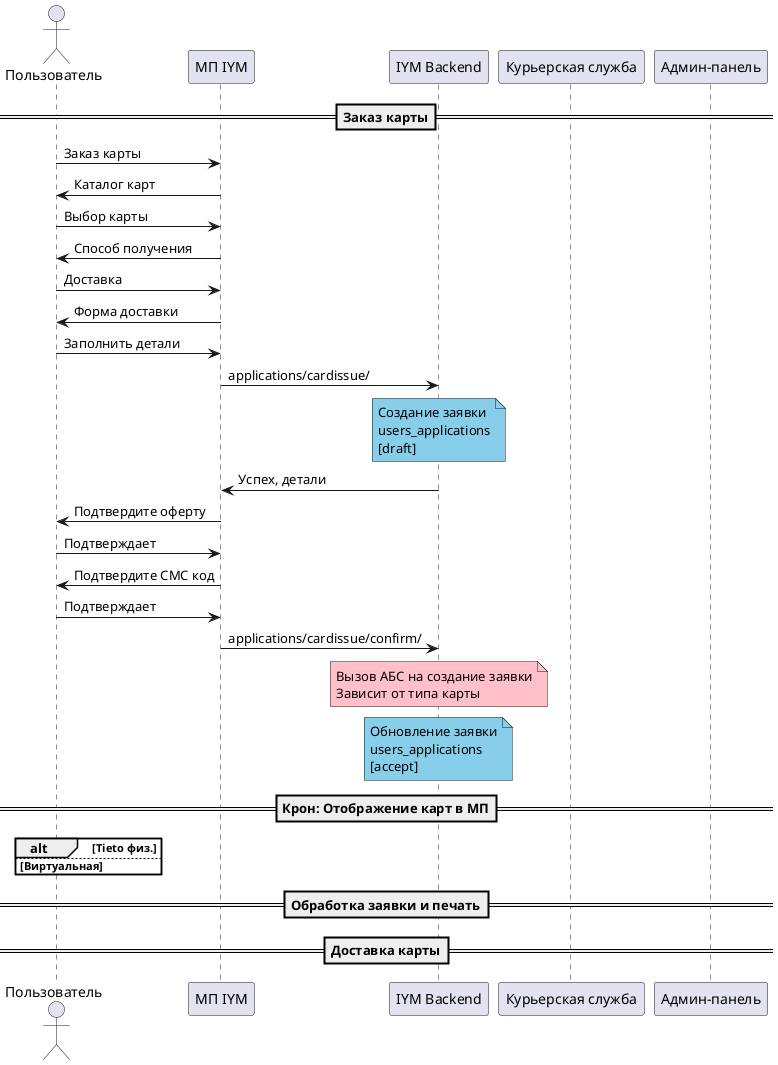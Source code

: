 @startuml Заказ карты с доставкой
actor "Пользователь" as User
participant "МП IYM" as App
participant "IYM Backend" as BE
participant "Курьерская служба" as Delivery
participant "Админ-панель" as AP

==Заказ карты==
User -> App : Заказ карты
User <- App : Каталог карт
User -> App : Выбор карты
User <- App : Способ получения
User -> App : Доставка
User <- App : Форма доставки
User -> App : Заполнить детали
App -> BE : applications/cardissue/
note over BE #SkyBlue
    Создание заявки
    users_applications
    [draft]
end note
App <- BE : Успех, детали
User <- App : Подтвердите оферту
User -> App : Подтверждает
User <- App : Подтвердите СМС код
User -> App : Подтверждает
App -> BE : applications/cardissue/confirm/
note over BE #Pink
    Вызов АБС на создание заявки
    Зависит от типа карты
end note
note over BE #SkyBlue
    Обновление заявки
    users_applications
    [accept]
end note
' Подтягивание карты в МП
==Крон: Отображение карт в МП==
alt Tieto физ.
    ' Взять все заявки по visa_issue
    ' 
else Виртуальная
end
==Обработка заявки и печать==
' Отправка на печать
' Установка ПИН
==Доставка карты==
' Выгрузка реестра
' Передача курьеру реестра и карт
' Доставка пользователю

@enduml
